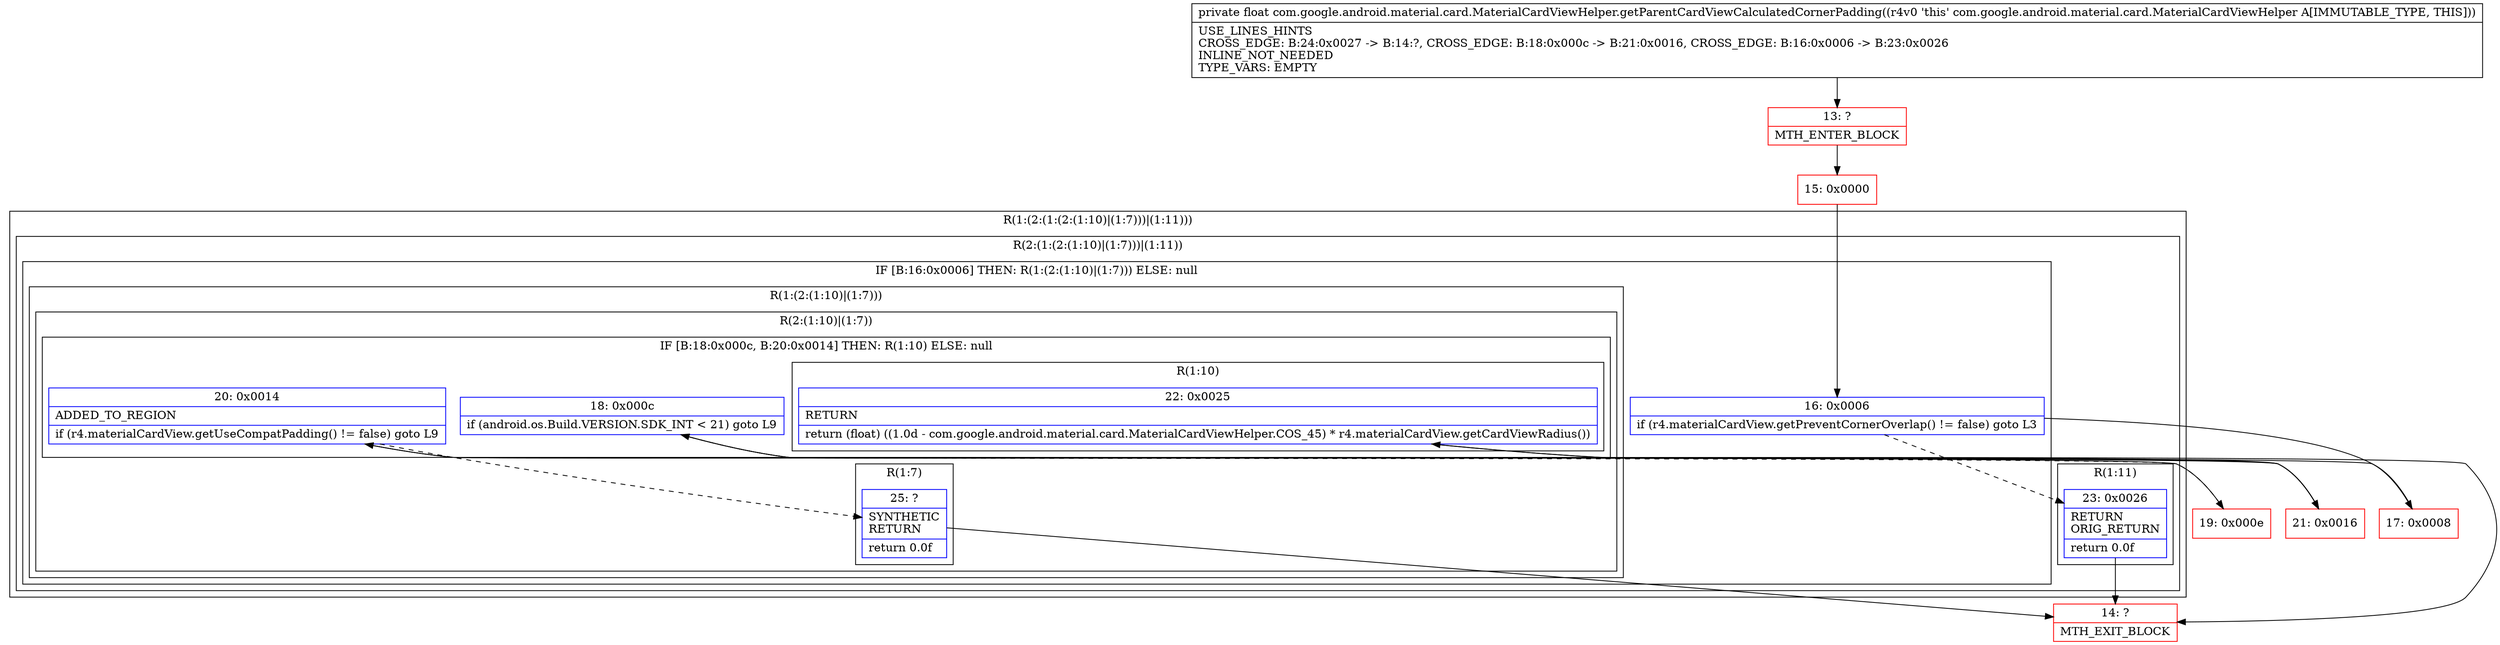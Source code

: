 digraph "CFG forcom.google.android.material.card.MaterialCardViewHelper.getParentCardViewCalculatedCornerPadding()F" {
subgraph cluster_Region_1711004996 {
label = "R(1:(2:(1:(2:(1:10)|(1:7)))|(1:11)))";
node [shape=record,color=blue];
subgraph cluster_Region_473203674 {
label = "R(2:(1:(2:(1:10)|(1:7)))|(1:11))";
node [shape=record,color=blue];
subgraph cluster_IfRegion_1427875466 {
label = "IF [B:16:0x0006] THEN: R(1:(2:(1:10)|(1:7))) ELSE: null";
node [shape=record,color=blue];
Node_16 [shape=record,label="{16\:\ 0x0006|if (r4.materialCardView.getPreventCornerOverlap() != false) goto L3\l}"];
subgraph cluster_Region_2044064355 {
label = "R(1:(2:(1:10)|(1:7)))";
node [shape=record,color=blue];
subgraph cluster_Region_1124012512 {
label = "R(2:(1:10)|(1:7))";
node [shape=record,color=blue];
subgraph cluster_IfRegion_2053988406 {
label = "IF [B:18:0x000c, B:20:0x0014] THEN: R(1:10) ELSE: null";
node [shape=record,color=blue];
Node_18 [shape=record,label="{18\:\ 0x000c|if (android.os.Build.VERSION.SDK_INT \< 21) goto L9\l}"];
Node_20 [shape=record,label="{20\:\ 0x0014|ADDED_TO_REGION\l|if (r4.materialCardView.getUseCompatPadding() != false) goto L9\l}"];
subgraph cluster_Region_1917494791 {
label = "R(1:10)";
node [shape=record,color=blue];
Node_22 [shape=record,label="{22\:\ 0x0025|RETURN\l|return (float) ((1.0d \- com.google.android.material.card.MaterialCardViewHelper.COS_45) * r4.materialCardView.getCardViewRadius())\l}"];
}
}
subgraph cluster_Region_618271943 {
label = "R(1:7)";
node [shape=record,color=blue];
Node_25 [shape=record,label="{25\:\ ?|SYNTHETIC\lRETURN\l|return 0.0f\l}"];
}
}
}
}
subgraph cluster_Region_504394157 {
label = "R(1:11)";
node [shape=record,color=blue];
Node_23 [shape=record,label="{23\:\ 0x0026|RETURN\lORIG_RETURN\l|return 0.0f\l}"];
}
}
}
Node_13 [shape=record,color=red,label="{13\:\ ?|MTH_ENTER_BLOCK\l}"];
Node_15 [shape=record,color=red,label="{15\:\ 0x0000}"];
Node_17 [shape=record,color=red,label="{17\:\ 0x0008}"];
Node_19 [shape=record,color=red,label="{19\:\ 0x000e}"];
Node_14 [shape=record,color=red,label="{14\:\ ?|MTH_EXIT_BLOCK\l}"];
Node_21 [shape=record,color=red,label="{21\:\ 0x0016}"];
MethodNode[shape=record,label="{private float com.google.android.material.card.MaterialCardViewHelper.getParentCardViewCalculatedCornerPadding((r4v0 'this' com.google.android.material.card.MaterialCardViewHelper A[IMMUTABLE_TYPE, THIS]))  | USE_LINES_HINTS\lCROSS_EDGE: B:24:0x0027 \-\> B:14:?, CROSS_EDGE: B:18:0x000c \-\> B:21:0x0016, CROSS_EDGE: B:16:0x0006 \-\> B:23:0x0026\lINLINE_NOT_NEEDED\lTYPE_VARS: EMPTY\l}"];
MethodNode -> Node_13;Node_16 -> Node_17;
Node_16 -> Node_23[style=dashed];
Node_18 -> Node_19[style=dashed];
Node_18 -> Node_21;
Node_20 -> Node_21;
Node_20 -> Node_25[style=dashed];
Node_22 -> Node_14;
Node_25 -> Node_14;
Node_23 -> Node_14;
Node_13 -> Node_15;
Node_15 -> Node_16;
Node_17 -> Node_18;
Node_19 -> Node_20;
Node_21 -> Node_22;
}

